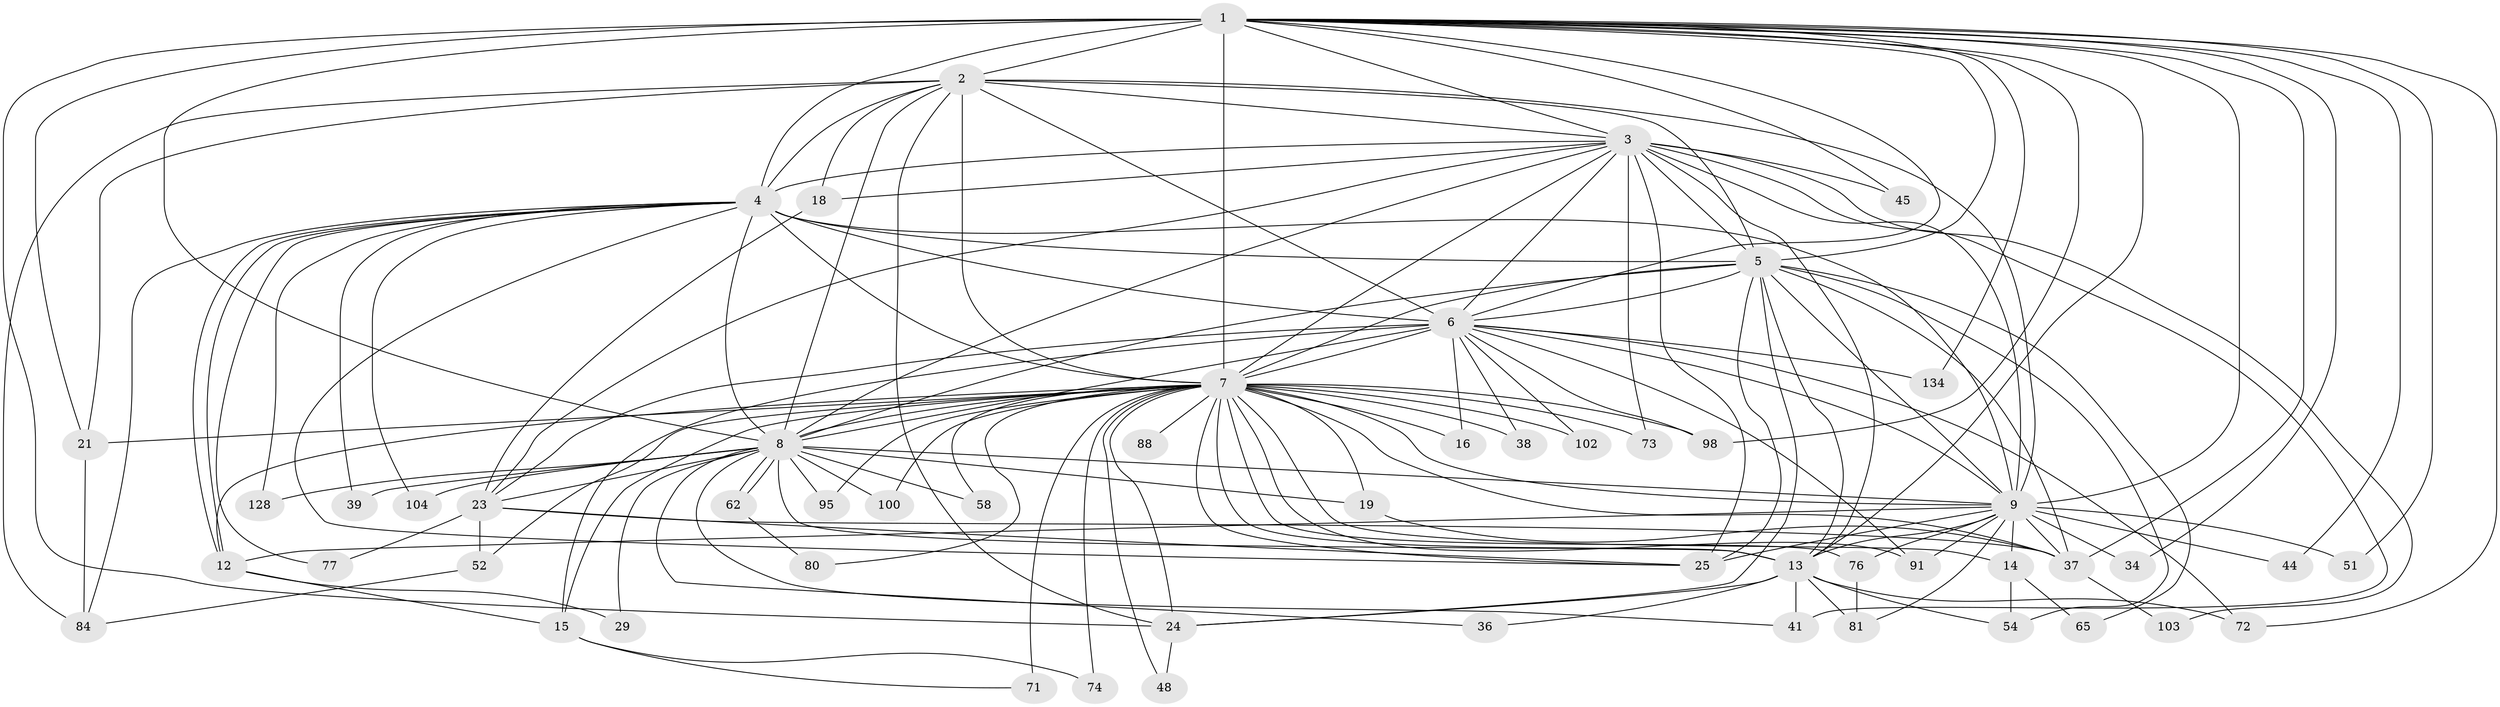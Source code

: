 // original degree distribution, {28: 0.007246376811594203, 17: 0.007246376811594203, 21: 0.014492753623188406, 19: 0.007246376811594203, 22: 0.007246376811594203, 29: 0.007246376811594203, 27: 0.007246376811594203, 24: 0.007246376811594203, 35: 0.007246376811594203, 3: 0.2826086956521739, 6: 0.014492753623188406, 7: 0.007246376811594203, 5: 0.057971014492753624, 4: 0.050724637681159424, 2: 0.5, 9: 0.007246376811594203, 8: 0.007246376811594203}
// Generated by graph-tools (version 1.1) at 2025/17/03/04/25 18:17:30]
// undirected, 55 vertices, 156 edges
graph export_dot {
graph [start="1"]
  node [color=gray90,style=filled];
  1;
  2 [super="+115+111+69"];
  3;
  4 [super="+20"];
  5 [super="+78"];
  6 [super="+64"];
  7 [super="+31+75+26+67+17+33+63+10+94+50+106"];
  8;
  9 [super="+130+27+96+87"];
  12;
  13 [super="+60+28+90+32"];
  14;
  15 [super="+30"];
  16;
  18;
  19 [super="+105"];
  21 [super="+68"];
  23 [super="+40+138"];
  24 [super="+97+53"];
  25 [super="+43+85+93+70+101"];
  29;
  34;
  36;
  37 [super="+59"];
  38 [super="+49"];
  39;
  41 [super="+99"];
  44;
  45;
  48;
  51;
  52;
  54;
  58;
  62;
  65;
  71 [super="+112"];
  72;
  73;
  74;
  76;
  77;
  80;
  81 [super="+119"];
  84;
  88;
  91;
  95;
  98 [super="+117"];
  100;
  102;
  103;
  104;
  128;
  134;
  1 -- 2 [weight=2];
  1 -- 3;
  1 -- 4;
  1 -- 5;
  1 -- 6;
  1 -- 7 [weight=9];
  1 -- 8;
  1 -- 9;
  1 -- 21;
  1 -- 34;
  1 -- 37;
  1 -- 44;
  1 -- 45;
  1 -- 51;
  1 -- 72;
  1 -- 134;
  1 -- 98;
  1 -- 24;
  1 -- 13;
  2 -- 3 [weight=2];
  2 -- 4;
  2 -- 5;
  2 -- 6;
  2 -- 7 [weight=4];
  2 -- 8;
  2 -- 9 [weight=2];
  2 -- 18;
  2 -- 21 [weight=2];
  2 -- 24;
  2 -- 84;
  3 -- 4;
  3 -- 5 [weight=3];
  3 -- 6;
  3 -- 7 [weight=2];
  3 -- 8;
  3 -- 9;
  3 -- 18;
  3 -- 23;
  3 -- 41;
  3 -- 45;
  3 -- 73;
  3 -- 103;
  3 -- 25 [weight=2];
  3 -- 13;
  4 -- 5;
  4 -- 6;
  4 -- 7 [weight=2];
  4 -- 8;
  4 -- 9 [weight=3];
  4 -- 12;
  4 -- 12;
  4 -- 39;
  4 -- 77;
  4 -- 84;
  4 -- 104;
  4 -- 128;
  4 -- 25;
  5 -- 6;
  5 -- 7 [weight=4];
  5 -- 8;
  5 -- 9 [weight=4];
  5 -- 54;
  5 -- 65;
  5 -- 25 [weight=2];
  5 -- 24;
  5 -- 13;
  5 -- 37;
  6 -- 7 [weight=6];
  6 -- 8;
  6 -- 9;
  6 -- 16;
  6 -- 38;
  6 -- 72;
  6 -- 91;
  6 -- 98;
  6 -- 102;
  6 -- 134;
  6 -- 15;
  6 -- 23;
  7 -- 8 [weight=5];
  7 -- 9 [weight=5];
  7 -- 14 [weight=2];
  7 -- 15;
  7 -- 16;
  7 -- 52;
  7 -- 102;
  7 -- 21;
  7 -- 88 [weight=2];
  7 -- 13 [weight=5];
  7 -- 12;
  7 -- 24 [weight=2];
  7 -- 71 [weight=2];
  7 -- 73;
  7 -- 74;
  7 -- 76;
  7 -- 80;
  7 -- 19 [weight=2];
  7 -- 25 [weight=3];
  7 -- 95;
  7 -- 98;
  7 -- 100;
  7 -- 37;
  7 -- 38 [weight=2];
  7 -- 48;
  7 -- 58;
  7 -- 91;
  8 -- 9;
  8 -- 13 [weight=2];
  8 -- 19;
  8 -- 23;
  8 -- 29;
  8 -- 36;
  8 -- 39;
  8 -- 58;
  8 -- 62;
  8 -- 62;
  8 -- 95;
  8 -- 100;
  8 -- 104;
  8 -- 128;
  8 -- 41;
  9 -- 25 [weight=3];
  9 -- 34;
  9 -- 44;
  9 -- 51;
  9 -- 76;
  9 -- 91;
  9 -- 81;
  9 -- 14;
  9 -- 12;
  9 -- 13;
  9 -- 37;
  12 -- 15;
  12 -- 29;
  13 -- 36;
  13 -- 24;
  13 -- 72;
  13 -- 54;
  13 -- 81;
  13 -- 41;
  14 -- 54;
  14 -- 65;
  15 -- 71;
  15 -- 74;
  18 -- 23;
  19 -- 37;
  21 -- 84;
  23 -- 52;
  23 -- 25;
  23 -- 77;
  23 -- 37;
  24 -- 48;
  37 -- 103;
  52 -- 84;
  62 -- 80;
  76 -- 81;
}
